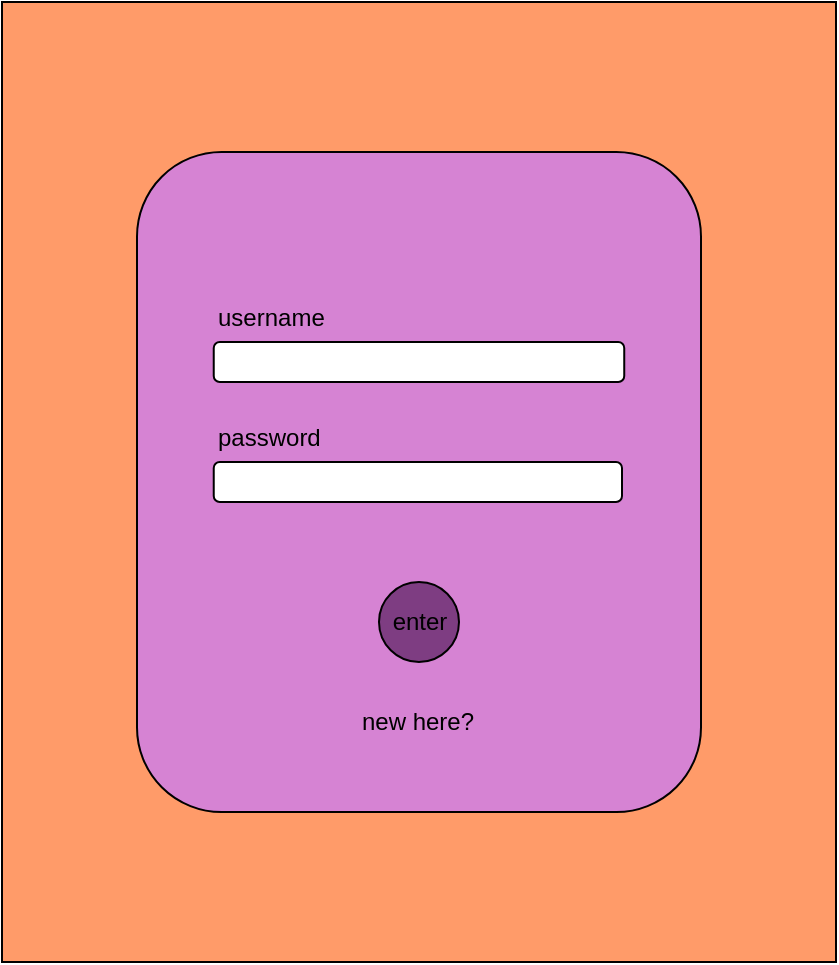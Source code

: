 <mxfile>
    <diagram id="qKNaOY7pqxB3LsbHq4-7" name="Page-1">
        <mxGraphModel dx="1139" dy="606" grid="1" gridSize="10" guides="1" tooltips="1" connect="1" arrows="1" fold="1" page="1" pageScale="1" pageWidth="850" pageHeight="1100" math="0" shadow="0">
            <root>
                <mxCell id="0"/>
                <mxCell id="1" parent="0"/>
                <mxCell id="2" value="" style="rounded=0;whiteSpace=wrap;html=1;fillColor=#FF9B69;" vertex="1" parent="1">
                    <mxGeometry x="140" y="125" width="417" height="480" as="geometry"/>
                </mxCell>
                <mxCell id="3" value="" style="rounded=1;whiteSpace=wrap;html=1;fillColor=#D683D3;" vertex="1" parent="1">
                    <mxGeometry x="207.5" y="200" width="282" height="330" as="geometry"/>
                </mxCell>
                <mxCell id="4" value="" style="rounded=1;whiteSpace=wrap;html=1;" vertex="1" parent="1">
                    <mxGeometry x="245.87" y="295" width="205.25" height="20" as="geometry"/>
                </mxCell>
                <mxCell id="5" value="username" style="text;html=1;strokeColor=none;fillColor=none;align=left;verticalAlign=middle;whiteSpace=wrap;rounded=0;" vertex="1" parent="1">
                    <mxGeometry x="245.87" y="270" width="115" height="25" as="geometry"/>
                </mxCell>
                <mxCell id="6" value="" style="ellipse;whiteSpace=wrap;html=1;fillColor=#7E3D82;" vertex="1" parent="1">
                    <mxGeometry x="328.5" y="415" width="40" height="40" as="geometry"/>
                </mxCell>
                <mxCell id="7" value="&lt;font style=&quot;font-size: 12px&quot;&gt;enter&lt;/font&gt;" style="text;html=1;strokeColor=none;fillColor=none;align=center;verticalAlign=middle;whiteSpace=wrap;rounded=0;" vertex="1" parent="1">
                    <mxGeometry x="338.5" y="425" width="20" height="20" as="geometry"/>
                </mxCell>
                <mxCell id="8" value="new here?" style="text;html=1;strokeColor=none;fillColor=none;align=center;verticalAlign=middle;whiteSpace=wrap;rounded=0;" vertex="1" parent="1">
                    <mxGeometry x="317.93" y="475" width="60" height="20" as="geometry"/>
                </mxCell>
                <mxCell id="9" value="" style="rounded=1;whiteSpace=wrap;html=1;" vertex="1" parent="1">
                    <mxGeometry x="245.87" y="355" width="204.13" height="20" as="geometry"/>
                </mxCell>
                <mxCell id="10" value="password" style="text;html=1;strokeColor=none;fillColor=none;align=left;verticalAlign=middle;whiteSpace=wrap;rounded=0;" vertex="1" parent="1">
                    <mxGeometry x="245.87" y="330" width="115" height="25" as="geometry"/>
                </mxCell>
            </root>
        </mxGraphModel>
    </diagram>
</mxfile>